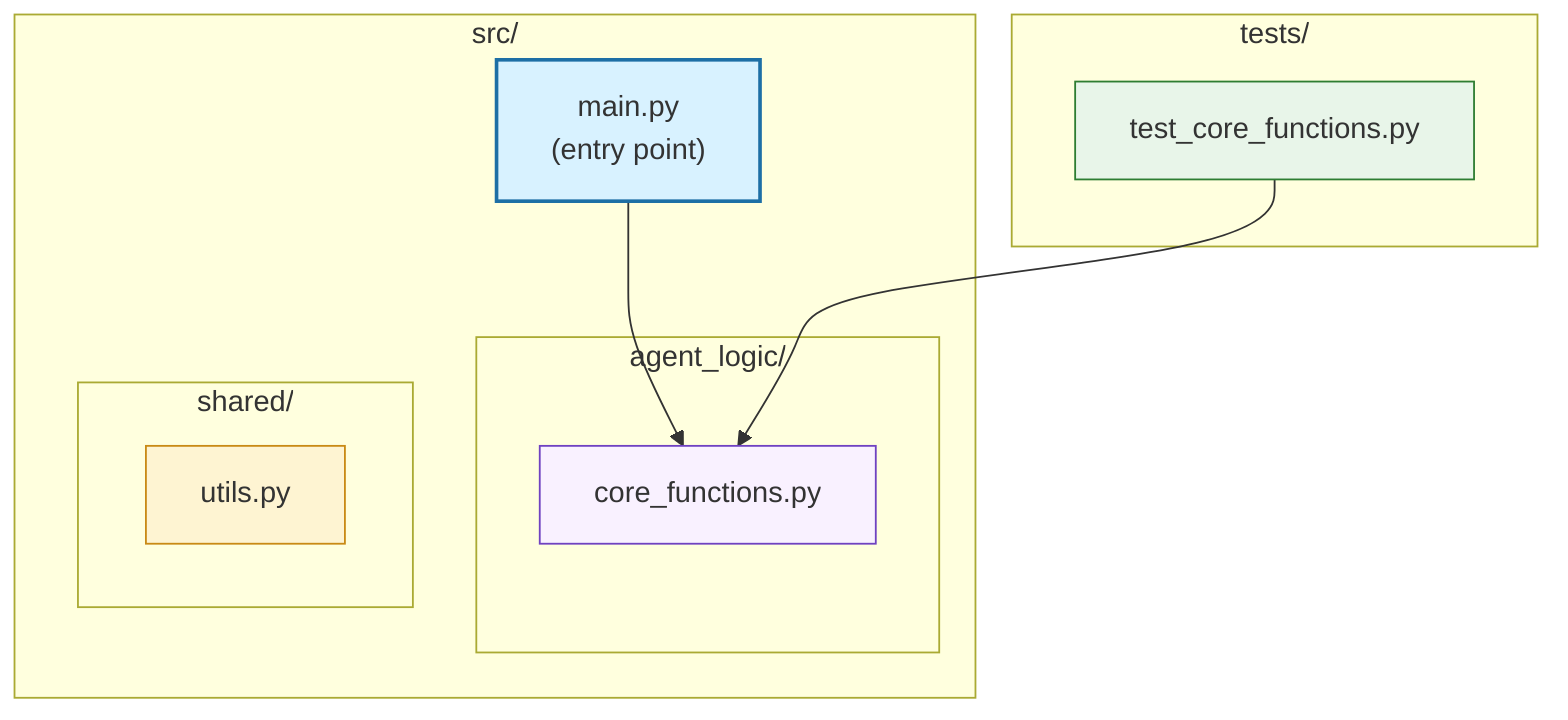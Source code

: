 %% Repository module-level dependencies
%% Generated by analyzing Python imports across src/ and tests/
flowchart TD
    subgraph SRC["src/"]
        direction TB
        MAIN["main.py\n(entry point)"]
        subgraph AGENT_LOGIC["agent_logic/"]
            CORE["core_functions.py"]
        end
        subgraph SHARED["shared/"]
            UTILS["utils.py"]
        end
    end

    subgraph TESTS["tests/"]
        direction TB
        TEST_CORE["test_core_functions.py"]
    end

    MAIN --> CORE
    TEST_CORE --> CORE
    style MAIN fill:#d8f2ff,stroke:#1d6fa5,stroke-width:2px
    style CORE fill:#f9f1ff,stroke:#6f42c1
    style UTILS fill:#fef4d2,stroke:#c98a15
    style TEST_CORE fill:#e8f5e9,stroke:#2e7d32